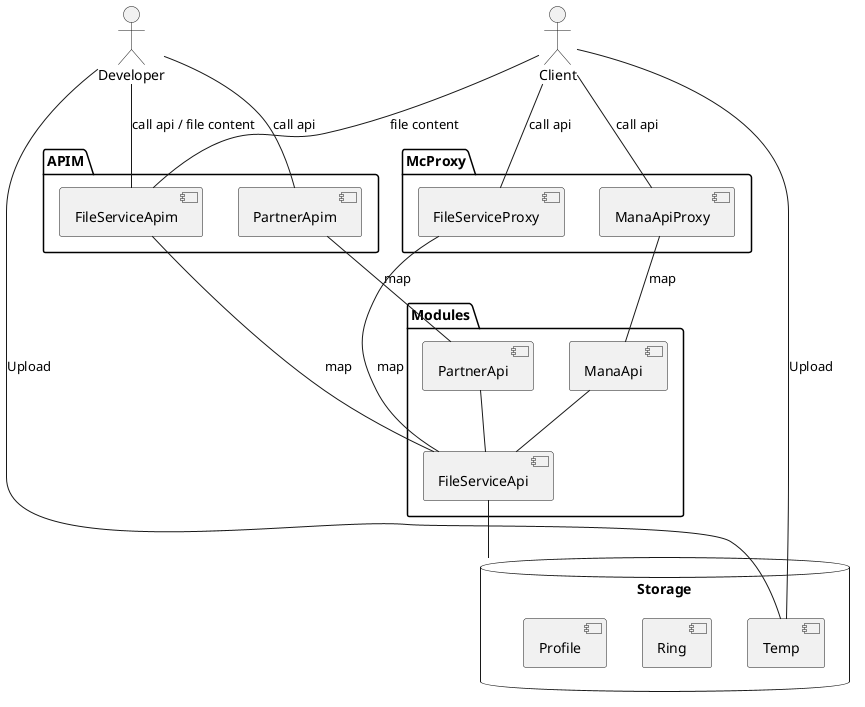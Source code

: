 @startuml FileService

"Developer"
"Client"

package "APIM" {
    [PartnerApim]
    [FileServiceApim]
}

package "McProxy" {
    [ManaApiProxy]
    [FileServiceProxy]
}

package "Modules" {
    [PartnerApi]
    [FileServiceApi]
    [ManaApi]
}

database "Storage" {
    [Temp]
    [Ring]
    [Profile]
}

Developer -down- [PartnerApim]: call api
[PartnerApim] -down- [PartnerApi]: map
[PartnerApi] -down- [FileServiceApi]

Developer -down- [FileServiceApim]: call api / file content
[FileServiceApim] -down- [FileServiceApi]: map

[Developer] -down- [Temp]: Upload

Client -down- [ManaApiProxy]: call api
[ManaApiProxy] -down- [ManaApi]: map

Client -down- [FileServiceProxy]: call api
[FileServiceProxy] -down- [FileServiceApi]: map
[FileServiceApi] -down- Storage

Client -down- [Temp]: Upload
Client -down- [FileServiceApim]: file content

[ManaApi] -down- [FileServiceApi]


@enduml
